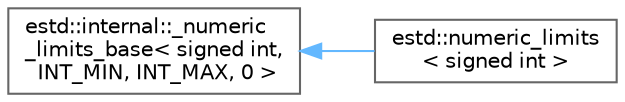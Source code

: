 digraph "Graphical Class Hierarchy"
{
 // LATEX_PDF_SIZE
  bgcolor="transparent";
  edge [fontname=Helvetica,fontsize=10,labelfontname=Helvetica,labelfontsize=10];
  node [fontname=Helvetica,fontsize=10,shape=box,height=0.2,width=0.4];
  rankdir="LR";
  Node0 [id="Node000000",label="estd::internal::_numeric\l_limits_base\< signed int,\l INT_MIN, INT_MAX, 0 \>",height=0.2,width=0.4,color="grey40", fillcolor="white", style="filled",URL="$d2/d50/structestd_1_1internal_1_1__numeric__limits__base.html",tooltip=" "];
  Node0 -> Node1 [id="edge120_Node000000_Node000001",dir="back",color="steelblue1",style="solid",tooltip=" "];
  Node1 [id="Node000001",label="estd::numeric_limits\l\< signed int \>",height=0.2,width=0.4,color="grey40", fillcolor="white", style="filled",URL="$d3/de3/structestd_1_1numeric__limits_3_01signed_01int_01_4.html",tooltip=" "];
}
